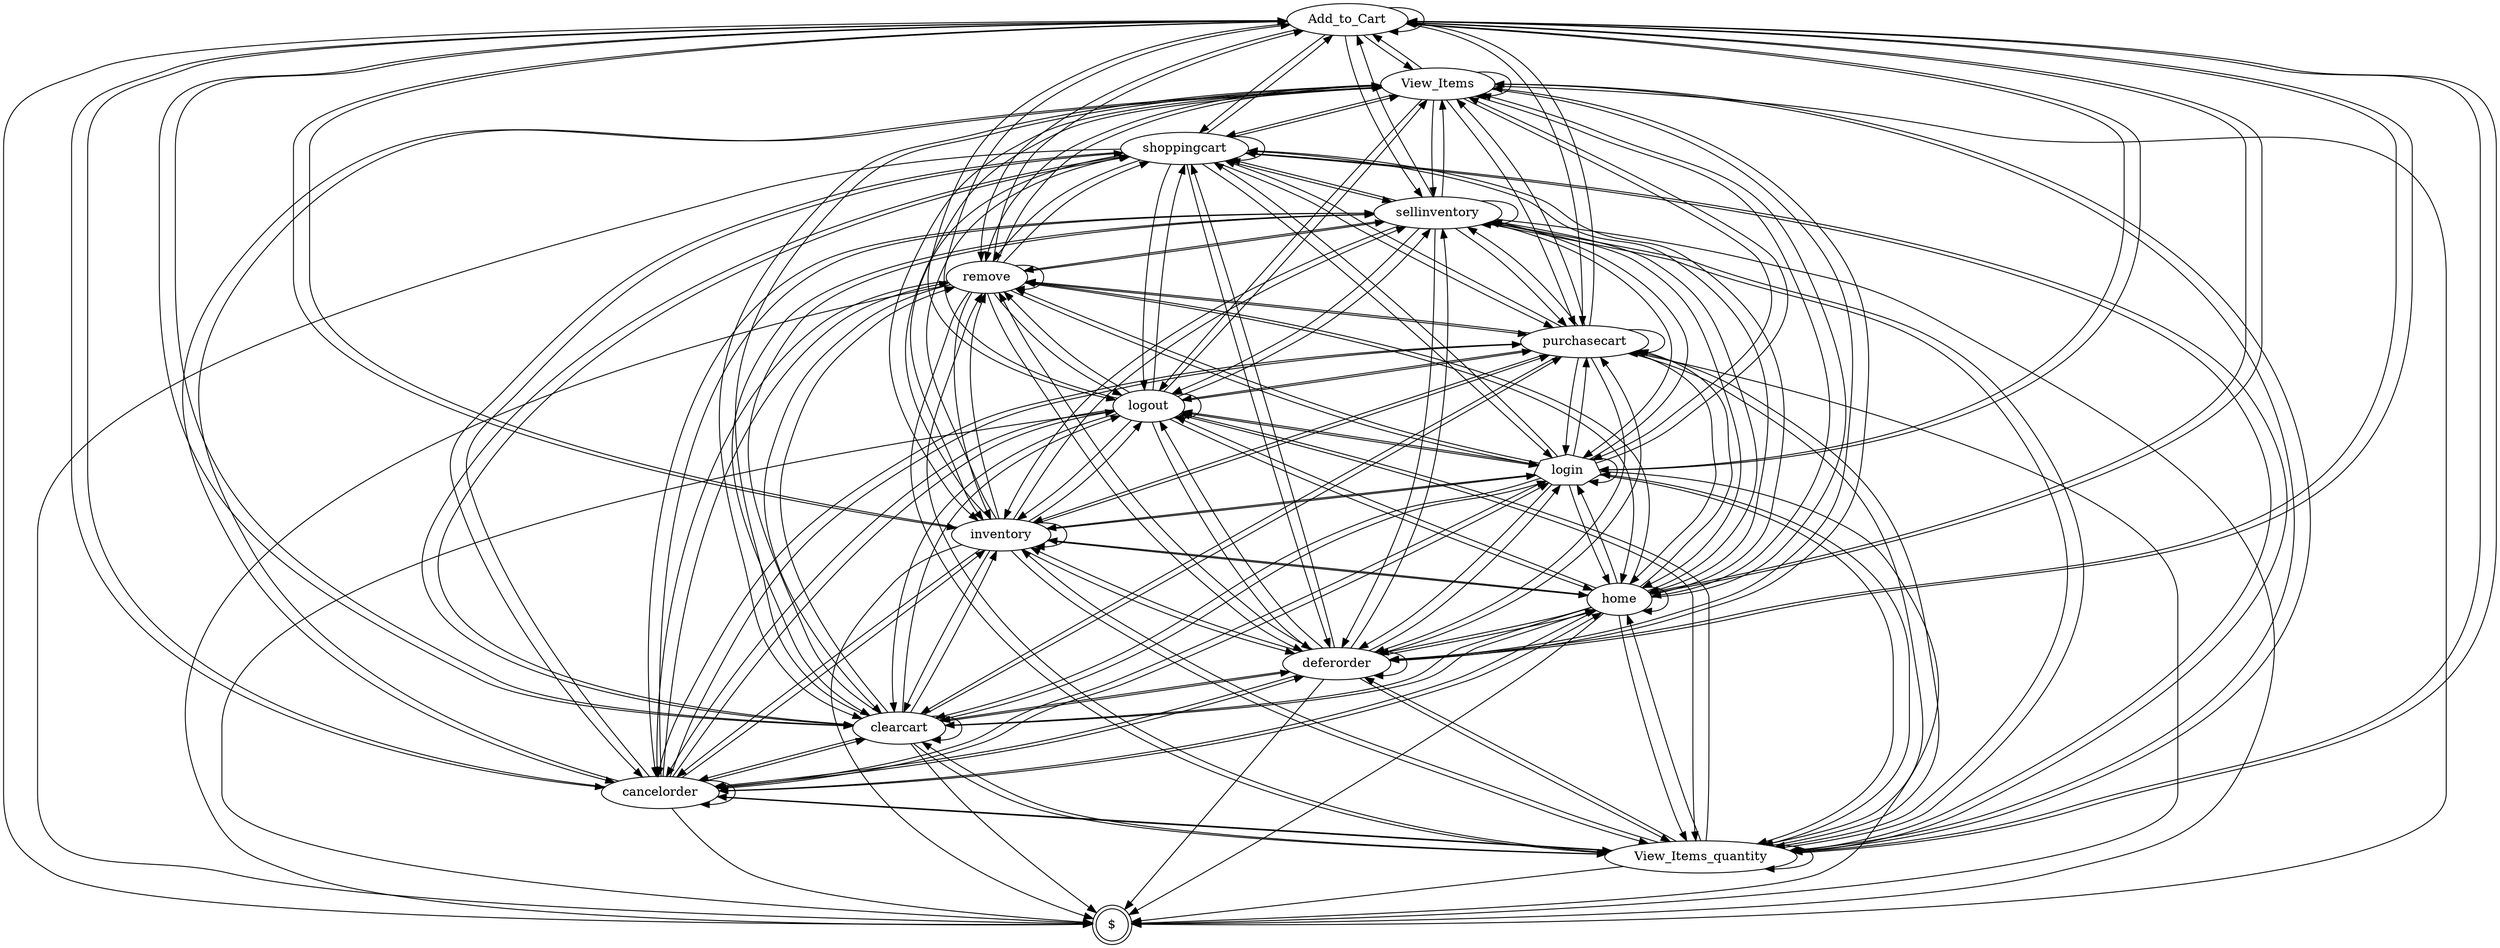 digraph G {
graph [dpi = 600]"$" [label="$",shape=doublecircle];
"Add_to_Cart" [label="Add_to_Cart",shape=ellipse];
"View_Items" [label="View_Items",shape=ellipse];
"View_Items_quantity" [label="View_Items_quantity",shape=ellipse];
"cancelorder" [label="cancelorder",shape=ellipse];
"clearcart" [label="clearcart",shape=ellipse];
"deferorder" [label="deferorder",shape=ellipse];
"home" [label="home",shape=ellipse];
"inventory" [label="inventory",shape=ellipse];
"login" [label="login",shape=septagon];
"logout" [label="logout",shape=ellipse];
"purchasecart" [label="purchasecart",shape=ellipse];
"remove" [label="remove",shape=ellipse];
"sellinventory" [label="sellinventory",shape=ellipse];
"shoppingcart" [label="shoppingcart",shape=ellipse];
"login"->"$" [style=solid,label=""];
"View_Items"->"$" [style=solid,label=""];
"Add_to_Cart"->"$" [style=solid,label=""];
"shoppingcart"->"$" [style=solid,label=""];
"clearcart"->"$" [style=solid,label=""];
"deferorder"->"$" [style=solid,label=""];
"home"->"$" [style=solid,label=""];
"logout"->"$" [style=solid,label=""];
"inventory"->"$" [style=solid,label=""];
"sellinventory"->"$" [style=solid,label=""];
"purchasecart"->"$" [style=solid,label=""];
"cancelorder"->"$" [style=solid,label=""];
"remove"->"$" [style=solid,label=""];
"View_Items_quantity"->"$" [style=solid,label=""];
"login"->"login" [style=solid,label=""];
"login"->"View_Items" [style=solid,label=""];
"login"->"Add_to_Cart" [style=solid,label=""];
"login"->"shoppingcart" [style=solid,label=""];
"login"->"clearcart" [style=solid,label=""];
"login"->"deferorder" [style=solid,label=""];
"login"->"home" [style=solid,label=""];
"login"->"logout" [style=solid,label=""];
"login"->"inventory" [style=solid,label=""];
"login"->"sellinventory" [style=solid,label=""];
"login"->"purchasecart" [style=solid,label=""];
"login"->"cancelorder" [style=solid,label=""];
"login"->"remove" [style=solid,label=""];
"login"->"View_Items_quantity" [style=solid,label=""];
"View_Items"->"login" [style=solid,label=""];
"View_Items"->"View_Items" [style=solid,label=""];
"View_Items"->"Add_to_Cart" [style=solid,label=""];
"View_Items"->"shoppingcart" [style=solid,label=""];
"View_Items"->"clearcart" [style=solid,label=""];
"View_Items"->"deferorder" [style=solid,label=""];
"View_Items"->"home" [style=solid,label=""];
"View_Items"->"logout" [style=solid,label=""];
"View_Items"->"inventory" [style=solid,label=""];
"View_Items"->"sellinventory" [style=solid,label=""];
"View_Items"->"purchasecart" [style=solid,label=""];
"View_Items"->"cancelorder" [style=solid,label=""];
"View_Items"->"remove" [style=solid,label=""];
"View_Items"->"View_Items_quantity" [style=solid,label=""];
"Add_to_Cart"->"login" [style=solid,label=""];
"Add_to_Cart"->"View_Items" [style=solid,label=""];
"Add_to_Cart"->"Add_to_Cart" [style=solid,label=""];
"Add_to_Cart"->"shoppingcart" [style=solid,label=""];
"Add_to_Cart"->"clearcart" [style=solid,label=""];
"Add_to_Cart"->"deferorder" [style=solid,label=""];
"Add_to_Cart"->"home" [style=solid,label=""];
"Add_to_Cart"->"logout" [style=solid,label=""];
"Add_to_Cart"->"inventory" [style=solid,label=""];
"Add_to_Cart"->"sellinventory" [style=solid,label=""];
"Add_to_Cart"->"purchasecart" [style=solid,label=""];
"Add_to_Cart"->"cancelorder" [style=solid,label=""];
"Add_to_Cart"->"remove" [style=solid,label=""];
"Add_to_Cart"->"View_Items_quantity" [style=solid,label=""];
"shoppingcart"->"login" [style=solid,label=""];
"shoppingcart"->"View_Items" [style=solid,label=""];
"shoppingcart"->"Add_to_Cart" [style=solid,label=""];
"shoppingcart"->"shoppingcart" [style=solid,label=""];
"shoppingcart"->"clearcart" [style=solid,label=""];
"shoppingcart"->"deferorder" [style=solid,label=""];
"shoppingcart"->"home" [style=solid,label=""];
"shoppingcart"->"logout" [style=solid,label=""];
"shoppingcart"->"inventory" [style=solid,label=""];
"shoppingcart"->"sellinventory" [style=solid,label=""];
"shoppingcart"->"purchasecart" [style=solid,label=""];
"shoppingcart"->"cancelorder" [style=solid,label=""];
"shoppingcart"->"remove" [style=solid,label=""];
"shoppingcart"->"View_Items_quantity" [style=solid,label=""];
"clearcart"->"login" [style=solid,label=""];
"clearcart"->"View_Items" [style=solid,label=""];
"clearcart"->"Add_to_Cart" [style=solid,label=""];
"clearcart"->"shoppingcart" [style=solid,label=""];
"clearcart"->"clearcart" [style=solid,label=""];
"clearcart"->"deferorder" [style=solid,label=""];
"clearcart"->"home" [style=solid,label=""];
"clearcart"->"logout" [style=solid,label=""];
"clearcart"->"inventory" [style=solid,label=""];
"clearcart"->"sellinventory" [style=solid,label=""];
"clearcart"->"purchasecart" [style=solid,label=""];
"clearcart"->"cancelorder" [style=solid,label=""];
"clearcart"->"remove" [style=solid,label=""];
"clearcart"->"View_Items_quantity" [style=solid,label=""];
"deferorder"->"login" [style=solid,label=""];
"deferorder"->"View_Items" [style=solid,label=""];
"deferorder"->"Add_to_Cart" [style=solid,label=""];
"deferorder"->"shoppingcart" [style=solid,label=""];
"deferorder"->"clearcart" [style=solid,label=""];
"deferorder"->"deferorder" [style=solid,label=""];
"deferorder"->"home" [style=solid,label=""];
"deferorder"->"logout" [style=solid,label=""];
"deferorder"->"inventory" [style=solid,label=""];
"deferorder"->"sellinventory" [style=solid,label=""];
"deferorder"->"purchasecart" [style=solid,label=""];
"deferorder"->"cancelorder" [style=solid,label=""];
"deferorder"->"remove" [style=solid,label=""];
"deferorder"->"View_Items_quantity" [style=solid,label=""];
"home"->"login" [style=solid,label=""];
"home"->"View_Items" [style=solid,label=""];
"home"->"Add_to_Cart" [style=solid,label=""];
"home"->"shoppingcart" [style=solid,label=""];
"home"->"clearcart" [style=solid,label=""];
"home"->"deferorder" [style=solid,label=""];
"home"->"home" [style=solid,label=""];
"home"->"logout" [style=solid,label=""];
"home"->"inventory" [style=solid,label=""];
"home"->"sellinventory" [style=solid,label=""];
"home"->"purchasecart" [style=solid,label=""];
"home"->"cancelorder" [style=solid,label=""];
"home"->"remove" [style=solid,label=""];
"home"->"View_Items_quantity" [style=solid,label=""];
"logout"->"login" [style=solid,label=""];
"logout"->"View_Items" [style=solid,label=""];
"logout"->"Add_to_Cart" [style=solid,label=""];
"logout"->"shoppingcart" [style=solid,label=""];
"logout"->"clearcart" [style=solid,label=""];
"logout"->"deferorder" [style=solid,label=""];
"logout"->"home" [style=solid,label=""];
"logout"->"logout" [style=solid,label=""];
"logout"->"inventory" [style=solid,label=""];
"logout"->"sellinventory" [style=solid,label=""];
"logout"->"purchasecart" [style=solid,label=""];
"logout"->"cancelorder" [style=solid,label=""];
"logout"->"remove" [style=solid,label=""];
"logout"->"View_Items_quantity" [style=solid,label=""];
"inventory"->"login" [style=solid,label=""];
"inventory"->"View_Items" [style=solid,label=""];
"inventory"->"Add_to_Cart" [style=solid,label=""];
"inventory"->"shoppingcart" [style=solid,label=""];
"inventory"->"clearcart" [style=solid,label=""];
"inventory"->"deferorder" [style=solid,label=""];
"inventory"->"home" [style=solid,label=""];
"inventory"->"logout" [style=solid,label=""];
"inventory"->"inventory" [style=solid,label=""];
"inventory"->"sellinventory" [style=solid,label=""];
"inventory"->"purchasecart" [style=solid,label=""];
"inventory"->"cancelorder" [style=solid,label=""];
"inventory"->"remove" [style=solid,label=""];
"inventory"->"View_Items_quantity" [style=solid,label=""];
"sellinventory"->"login" [style=solid,label=""];
"sellinventory"->"View_Items" [style=solid,label=""];
"sellinventory"->"Add_to_Cart" [style=solid,label=""];
"sellinventory"->"shoppingcart" [style=solid,label=""];
"sellinventory"->"clearcart" [style=solid,label=""];
"sellinventory"->"deferorder" [style=solid,label=""];
"sellinventory"->"home" [style=solid,label=""];
"sellinventory"->"logout" [style=solid,label=""];
"sellinventory"->"inventory" [style=solid,label=""];
"sellinventory"->"sellinventory" [style=solid,label=""];
"sellinventory"->"purchasecart" [style=solid,label=""];
"sellinventory"->"cancelorder" [style=solid,label=""];
"sellinventory"->"remove" [style=solid,label=""];
"sellinventory"->"View_Items_quantity" [style=solid,label=""];
"purchasecart"->"login" [style=solid,label=""];
"purchasecart"->"View_Items" [style=solid,label=""];
"purchasecart"->"Add_to_Cart" [style=solid,label=""];
"purchasecart"->"shoppingcart" [style=solid,label=""];
"purchasecart"->"clearcart" [style=solid,label=""];
"purchasecart"->"deferorder" [style=solid,label=""];
"purchasecart"->"home" [style=solid,label=""];
"purchasecart"->"logout" [style=solid,label=""];
"purchasecart"->"inventory" [style=solid,label=""];
"purchasecart"->"sellinventory" [style=solid,label=""];
"purchasecart"->"purchasecart" [style=solid,label=""];
"purchasecart"->"cancelorder" [style=solid,label=""];
"purchasecart"->"remove" [style=solid,label=""];
"purchasecart"->"View_Items_quantity" [style=solid,label=""];
"cancelorder"->"login" [style=solid,label=""];
"cancelorder"->"View_Items" [style=solid,label=""];
"cancelorder"->"Add_to_Cart" [style=solid,label=""];
"cancelorder"->"shoppingcart" [style=solid,label=""];
"cancelorder"->"clearcart" [style=solid,label=""];
"cancelorder"->"deferorder" [style=solid,label=""];
"cancelorder"->"home" [style=solid,label=""];
"cancelorder"->"logout" [style=solid,label=""];
"cancelorder"->"inventory" [style=solid,label=""];
"cancelorder"->"sellinventory" [style=solid,label=""];
"cancelorder"->"purchasecart" [style=solid,label=""];
"cancelorder"->"cancelorder" [style=solid,label=""];
"cancelorder"->"remove" [style=solid,label=""];
"cancelorder"->"View_Items_quantity" [style=solid,label=""];
"remove"->"login" [style=solid,label=""];
"remove"->"View_Items" [style=solid,label=""];
"remove"->"Add_to_Cart" [style=solid,label=""];
"remove"->"shoppingcart" [style=solid,label=""];
"remove"->"clearcart" [style=solid,label=""];
"remove"->"deferorder" [style=solid,label=""];
"remove"->"home" [style=solid,label=""];
"remove"->"logout" [style=solid,label=""];
"remove"->"inventory" [style=solid,label=""];
"remove"->"sellinventory" [style=solid,label=""];
"remove"->"purchasecart" [style=solid,label=""];
"remove"->"cancelorder" [style=solid,label=""];
"remove"->"remove" [style=solid,label=""];
"remove"->"View_Items_quantity" [style=solid,label=""];
"View_Items_quantity"->"login" [style=solid,label=""];
"View_Items_quantity"->"View_Items" [style=solid,label=""];
"View_Items_quantity"->"Add_to_Cart" [style=solid,label=""];
"View_Items_quantity"->"shoppingcart" [style=solid,label=""];
"View_Items_quantity"->"clearcart" [style=solid,label=""];
"View_Items_quantity"->"deferorder" [style=solid,label=""];
"View_Items_quantity"->"home" [style=solid,label=""];
"View_Items_quantity"->"logout" [style=solid,label=""];
"View_Items_quantity"->"inventory" [style=solid,label=""];
"View_Items_quantity"->"sellinventory" [style=solid,label=""];
"View_Items_quantity"->"purchasecart" [style=solid,label=""];
"View_Items_quantity"->"cancelorder" [style=solid,label=""];
"View_Items_quantity"->"remove" [style=solid,label=""];
"View_Items_quantity"->"View_Items_quantity" [style=solid,label=""];
}